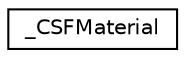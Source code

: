 digraph "Graphical Class Hierarchy"
{
 // LATEX_PDF_SIZE
  edge [fontname="Helvetica",fontsize="10",labelfontname="Helvetica",labelfontsize="10"];
  node [fontname="Helvetica",fontsize="10",shape=record];
  rankdir="LR";
  Node0 [label="_CSFMaterial",height=0.2,width=0.4,color="black", fillcolor="white", style="filled",URL="$struct___c_s_f_material.html",tooltip=" "];
}

